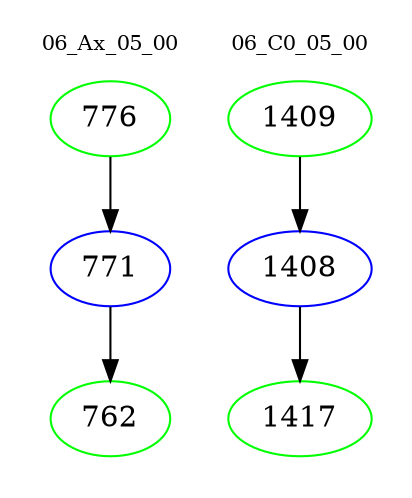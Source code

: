 digraph{
subgraph cluster_0 {
color = white
label = "06_Ax_05_00";
fontsize=10;
T0_776 [label="776", color="green"]
T0_776 -> T0_771 [color="black"]
T0_771 [label="771", color="blue"]
T0_771 -> T0_762 [color="black"]
T0_762 [label="762", color="green"]
}
subgraph cluster_1 {
color = white
label = "06_C0_05_00";
fontsize=10;
T1_1409 [label="1409", color="green"]
T1_1409 -> T1_1408 [color="black"]
T1_1408 [label="1408", color="blue"]
T1_1408 -> T1_1417 [color="black"]
T1_1417 [label="1417", color="green"]
}
}
